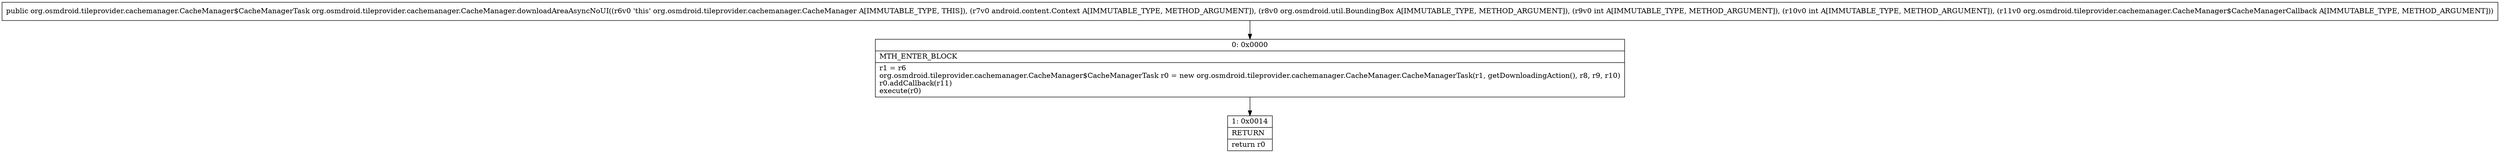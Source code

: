 digraph "CFG fororg.osmdroid.tileprovider.cachemanager.CacheManager.downloadAreaAsyncNoUI(Landroid\/content\/Context;Lorg\/osmdroid\/util\/BoundingBox;IILorg\/osmdroid\/tileprovider\/cachemanager\/CacheManager$CacheManagerCallback;)Lorg\/osmdroid\/tileprovider\/cachemanager\/CacheManager$CacheManagerTask;" {
Node_0 [shape=record,label="{0\:\ 0x0000|MTH_ENTER_BLOCK\l|r1 = r6\lorg.osmdroid.tileprovider.cachemanager.CacheManager$CacheManagerTask r0 = new org.osmdroid.tileprovider.cachemanager.CacheManager.CacheManagerTask(r1, getDownloadingAction(), r8, r9, r10)\lr0.addCallback(r11)\lexecute(r0)\l}"];
Node_1 [shape=record,label="{1\:\ 0x0014|RETURN\l|return r0\l}"];
MethodNode[shape=record,label="{public org.osmdroid.tileprovider.cachemanager.CacheManager$CacheManagerTask org.osmdroid.tileprovider.cachemanager.CacheManager.downloadAreaAsyncNoUI((r6v0 'this' org.osmdroid.tileprovider.cachemanager.CacheManager A[IMMUTABLE_TYPE, THIS]), (r7v0 android.content.Context A[IMMUTABLE_TYPE, METHOD_ARGUMENT]), (r8v0 org.osmdroid.util.BoundingBox A[IMMUTABLE_TYPE, METHOD_ARGUMENT]), (r9v0 int A[IMMUTABLE_TYPE, METHOD_ARGUMENT]), (r10v0 int A[IMMUTABLE_TYPE, METHOD_ARGUMENT]), (r11v0 org.osmdroid.tileprovider.cachemanager.CacheManager$CacheManagerCallback A[IMMUTABLE_TYPE, METHOD_ARGUMENT])) }"];
MethodNode -> Node_0;
Node_0 -> Node_1;
}

